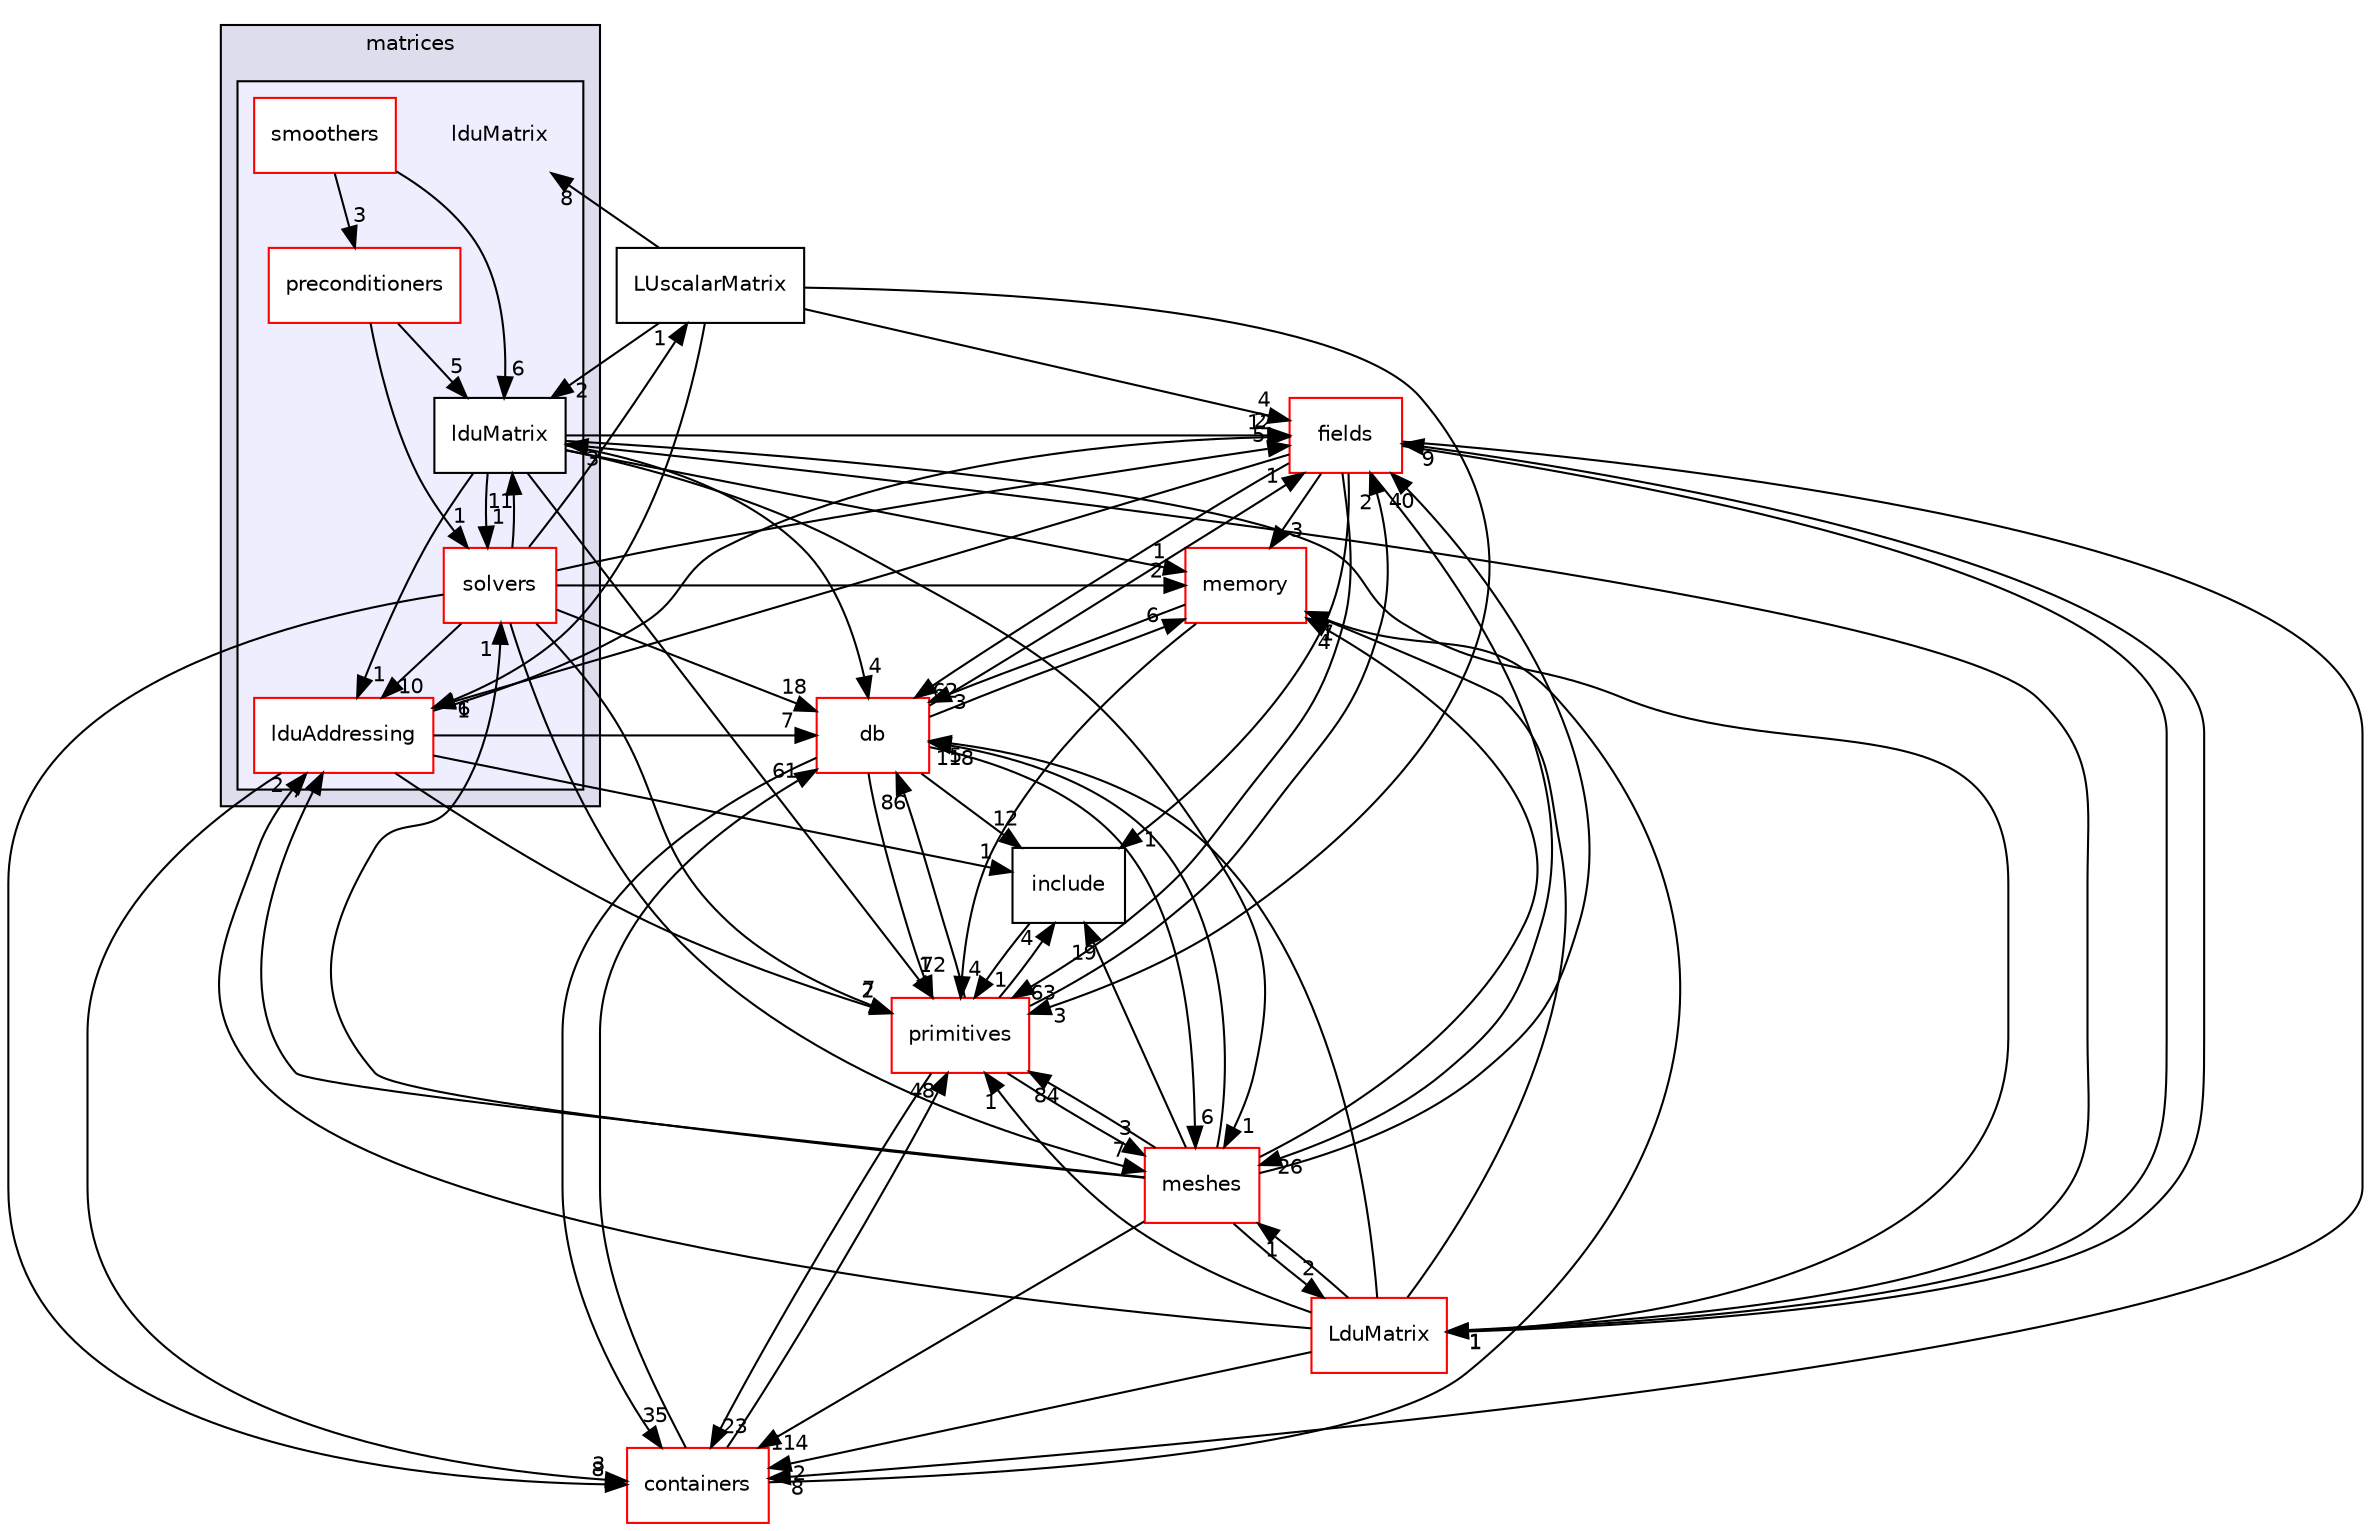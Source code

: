 digraph "src/OpenFOAM/matrices/lduMatrix" {
  bgcolor=transparent;
  compound=true
  node [ fontsize="10", fontname="Helvetica"];
  edge [ labelfontsize="10", labelfontname="Helvetica"];
  subgraph clusterdir_b07477ab37bc0cd7eb28fb569c691c21 {
    graph [ bgcolor="#ddddee", pencolor="black", label="matrices" fontname="Helvetica", fontsize="10", URL="dir_b07477ab37bc0cd7eb28fb569c691c21.html"]
  subgraph clusterdir_bce8a1f1efa9a7681b85c119e7b79042 {
    graph [ bgcolor="#eeeeff", pencolor="black", label="" URL="dir_bce8a1f1efa9a7681b85c119e7b79042.html"];
    dir_bce8a1f1efa9a7681b85c119e7b79042 [shape=plaintext label="lduMatrix"];
    dir_12547202c65033a69d4e18947f2fbe2a [shape=box label="lduAddressing" color="red" fillcolor="white" style="filled" URL="dir_12547202c65033a69d4e18947f2fbe2a.html"];
    dir_1ce70feb2b06c30ebd4091245573b99e [shape=box label="lduMatrix" color="black" fillcolor="white" style="filled" URL="dir_1ce70feb2b06c30ebd4091245573b99e.html"];
    dir_3f6e7e10cc3663a460947d1f6ad52004 [shape=box label="preconditioners" color="red" fillcolor="white" style="filled" URL="dir_3f6e7e10cc3663a460947d1f6ad52004.html"];
    dir_27bacb8e19b5862d96d869422b2be03b [shape=box label="smoothers" color="red" fillcolor="white" style="filled" URL="dir_27bacb8e19b5862d96d869422b2be03b.html"];
    dir_f03e085f4fe95c9b32f7b904515484f9 [shape=box label="solvers" color="red" fillcolor="white" style="filled" URL="dir_f03e085f4fe95c9b32f7b904515484f9.html"];
  }
  }
  dir_385a22dcc2f7120acb0f1a7a832b3b8d [shape=box label="memory" color="red" URL="dir_385a22dcc2f7120acb0f1a7a832b3b8d.html"];
  dir_ad1279e85697e0f0972e5fabfcfcce34 [shape=box label="LduMatrix" color="red" URL="dir_ad1279e85697e0f0972e5fabfcfcce34.html"];
  dir_962442b8f989d5529fab5e0f0e4ffb74 [shape=box label="fields" color="red" URL="dir_962442b8f989d5529fab5e0f0e4ffb74.html"];
  dir_19d0872053bde092be81d7fe3f56cbf7 [shape=box label="containers" color="red" URL="dir_19d0872053bde092be81d7fe3f56cbf7.html"];
  dir_aa2423979fb45fc41c393a5db370ab21 [shape=box label="meshes" color="red" URL="dir_aa2423979fb45fc41c393a5db370ab21.html"];
  dir_63c634f7a7cfd679ac26c67fb30fc32f [shape=box label="db" color="red" URL="dir_63c634f7a7cfd679ac26c67fb30fc32f.html"];
  dir_3e50f45338116b169052b428016851aa [shape=box label="primitives" color="red" URL="dir_3e50f45338116b169052b428016851aa.html"];
  dir_e954e9f5966bc1c681a414ec8bd0ee15 [shape=box label="include" URL="dir_e954e9f5966bc1c681a414ec8bd0ee15.html"];
  dir_e4a39ebd57a65fe58ae9fba77a647388 [shape=box label="LUscalarMatrix" URL="dir_e4a39ebd57a65fe58ae9fba77a647388.html"];
  dir_385a22dcc2f7120acb0f1a7a832b3b8d->dir_63c634f7a7cfd679ac26c67fb30fc32f [headlabel="3", labeldistance=1.5 headhref="dir_002212_001948.html"];
  dir_385a22dcc2f7120acb0f1a7a832b3b8d->dir_3e50f45338116b169052b428016851aa [headlabel="4", labeldistance=1.5 headhref="dir_002212_002316.html"];
  dir_ad1279e85697e0f0972e5fabfcfcce34->dir_385a22dcc2f7120acb0f1a7a832b3b8d [headlabel="1", labeldistance=1.5 headhref="dir_002140_002212.html"];
  dir_ad1279e85697e0f0972e5fabfcfcce34->dir_962442b8f989d5529fab5e0f0e4ffb74 [headlabel="9", labeldistance=1.5 headhref="dir_002140_002015.html"];
  dir_ad1279e85697e0f0972e5fabfcfcce34->dir_19d0872053bde092be81d7fe3f56cbf7 [headlabel="2", labeldistance=1.5 headhref="dir_002140_001897.html"];
  dir_ad1279e85697e0f0972e5fabfcfcce34->dir_aa2423979fb45fc41c393a5db370ab21 [headlabel="1", labeldistance=1.5 headhref="dir_002140_002218.html"];
  dir_ad1279e85697e0f0972e5fabfcfcce34->dir_63c634f7a7cfd679ac26c67fb30fc32f [headlabel="5", labeldistance=1.5 headhref="dir_002140_001948.html"];
  dir_ad1279e85697e0f0972e5fabfcfcce34->dir_12547202c65033a69d4e18947f2fbe2a [headlabel="2", labeldistance=1.5 headhref="dir_002140_002133.html"];
  dir_ad1279e85697e0f0972e5fabfcfcce34->dir_3e50f45338116b169052b428016851aa [headlabel="1", labeldistance=1.5 headhref="dir_002140_002316.html"];
  dir_ad1279e85697e0f0972e5fabfcfcce34->dir_1ce70feb2b06c30ebd4091245573b99e [headlabel="3", labeldistance=1.5 headhref="dir_002140_002143.html"];
  dir_962442b8f989d5529fab5e0f0e4ffb74->dir_385a22dcc2f7120acb0f1a7a832b3b8d [headlabel="3", labeldistance=1.5 headhref="dir_002015_002212.html"];
  dir_962442b8f989d5529fab5e0f0e4ffb74->dir_ad1279e85697e0f0972e5fabfcfcce34 [headlabel="1", labeldistance=1.5 headhref="dir_002015_002140.html"];
  dir_962442b8f989d5529fab5e0f0e4ffb74->dir_19d0872053bde092be81d7fe3f56cbf7 [headlabel="8", labeldistance=1.5 headhref="dir_002015_001897.html"];
  dir_962442b8f989d5529fab5e0f0e4ffb74->dir_aa2423979fb45fc41c393a5db370ab21 [headlabel="26", labeldistance=1.5 headhref="dir_002015_002218.html"];
  dir_962442b8f989d5529fab5e0f0e4ffb74->dir_63c634f7a7cfd679ac26c67fb30fc32f [headlabel="62", labeldistance=1.5 headhref="dir_002015_001948.html"];
  dir_962442b8f989d5529fab5e0f0e4ffb74->dir_12547202c65033a69d4e18947f2fbe2a [headlabel="1", labeldistance=1.5 headhref="dir_002015_002133.html"];
  dir_962442b8f989d5529fab5e0f0e4ffb74->dir_3e50f45338116b169052b428016851aa [headlabel="63", labeldistance=1.5 headhref="dir_002015_002316.html"];
  dir_962442b8f989d5529fab5e0f0e4ffb74->dir_e954e9f5966bc1c681a414ec8bd0ee15 [headlabel="1", labeldistance=1.5 headhref="dir_002015_002112.html"];
  dir_19d0872053bde092be81d7fe3f56cbf7->dir_385a22dcc2f7120acb0f1a7a832b3b8d [headlabel="7", labeldistance=1.5 headhref="dir_001897_002212.html"];
  dir_19d0872053bde092be81d7fe3f56cbf7->dir_63c634f7a7cfd679ac26c67fb30fc32f [headlabel="61", labeldistance=1.5 headhref="dir_001897_001948.html"];
  dir_19d0872053bde092be81d7fe3f56cbf7->dir_3e50f45338116b169052b428016851aa [headlabel="48", labeldistance=1.5 headhref="dir_001897_002316.html"];
  dir_aa2423979fb45fc41c393a5db370ab21->dir_385a22dcc2f7120acb0f1a7a832b3b8d [headlabel="4", labeldistance=1.5 headhref="dir_002218_002212.html"];
  dir_aa2423979fb45fc41c393a5db370ab21->dir_ad1279e85697e0f0972e5fabfcfcce34 [headlabel="2", labeldistance=1.5 headhref="dir_002218_002140.html"];
  dir_aa2423979fb45fc41c393a5db370ab21->dir_962442b8f989d5529fab5e0f0e4ffb74 [headlabel="40", labeldistance=1.5 headhref="dir_002218_002015.html"];
  dir_aa2423979fb45fc41c393a5db370ab21->dir_19d0872053bde092be81d7fe3f56cbf7 [headlabel="114", labeldistance=1.5 headhref="dir_002218_001897.html"];
  dir_aa2423979fb45fc41c393a5db370ab21->dir_63c634f7a7cfd679ac26c67fb30fc32f [headlabel="118", labeldistance=1.5 headhref="dir_002218_001948.html"];
  dir_aa2423979fb45fc41c393a5db370ab21->dir_12547202c65033a69d4e18947f2fbe2a [headlabel="7", labeldistance=1.5 headhref="dir_002218_002133.html"];
  dir_aa2423979fb45fc41c393a5db370ab21->dir_3e50f45338116b169052b428016851aa [headlabel="84", labeldistance=1.5 headhref="dir_002218_002316.html"];
  dir_aa2423979fb45fc41c393a5db370ab21->dir_e954e9f5966bc1c681a414ec8bd0ee15 [headlabel="19", labeldistance=1.5 headhref="dir_002218_002112.html"];
  dir_aa2423979fb45fc41c393a5db370ab21->dir_f03e085f4fe95c9b32f7b904515484f9 [headlabel="1", labeldistance=1.5 headhref="dir_002218_002166.html"];
  dir_63c634f7a7cfd679ac26c67fb30fc32f->dir_385a22dcc2f7120acb0f1a7a832b3b8d [headlabel="6", labeldistance=1.5 headhref="dir_001948_002212.html"];
  dir_63c634f7a7cfd679ac26c67fb30fc32f->dir_962442b8f989d5529fab5e0f0e4ffb74 [headlabel="1", labeldistance=1.5 headhref="dir_001948_002015.html"];
  dir_63c634f7a7cfd679ac26c67fb30fc32f->dir_19d0872053bde092be81d7fe3f56cbf7 [headlabel="35", labeldistance=1.5 headhref="dir_001948_001897.html"];
  dir_63c634f7a7cfd679ac26c67fb30fc32f->dir_aa2423979fb45fc41c393a5db370ab21 [headlabel="6", labeldistance=1.5 headhref="dir_001948_002218.html"];
  dir_63c634f7a7cfd679ac26c67fb30fc32f->dir_3e50f45338116b169052b428016851aa [headlabel="72", labeldistance=1.5 headhref="dir_001948_002316.html"];
  dir_63c634f7a7cfd679ac26c67fb30fc32f->dir_e954e9f5966bc1c681a414ec8bd0ee15 [headlabel="12", labeldistance=1.5 headhref="dir_001948_002112.html"];
  dir_12547202c65033a69d4e18947f2fbe2a->dir_962442b8f989d5529fab5e0f0e4ffb74 [headlabel="12", labeldistance=1.5 headhref="dir_002133_002015.html"];
  dir_12547202c65033a69d4e18947f2fbe2a->dir_19d0872053bde092be81d7fe3f56cbf7 [headlabel="3", labeldistance=1.5 headhref="dir_002133_001897.html"];
  dir_12547202c65033a69d4e18947f2fbe2a->dir_63c634f7a7cfd679ac26c67fb30fc32f [headlabel="7", labeldistance=1.5 headhref="dir_002133_001948.html"];
  dir_12547202c65033a69d4e18947f2fbe2a->dir_3e50f45338116b169052b428016851aa [headlabel="2", labeldistance=1.5 headhref="dir_002133_002316.html"];
  dir_12547202c65033a69d4e18947f2fbe2a->dir_e954e9f5966bc1c681a414ec8bd0ee15 [headlabel="1", labeldistance=1.5 headhref="dir_002133_002112.html"];
  dir_3e50f45338116b169052b428016851aa->dir_962442b8f989d5529fab5e0f0e4ffb74 [headlabel="2", labeldistance=1.5 headhref="dir_002316_002015.html"];
  dir_3e50f45338116b169052b428016851aa->dir_19d0872053bde092be81d7fe3f56cbf7 [headlabel="23", labeldistance=1.5 headhref="dir_002316_001897.html"];
  dir_3e50f45338116b169052b428016851aa->dir_aa2423979fb45fc41c393a5db370ab21 [headlabel="3", labeldistance=1.5 headhref="dir_002316_002218.html"];
  dir_3e50f45338116b169052b428016851aa->dir_63c634f7a7cfd679ac26c67fb30fc32f [headlabel="86", labeldistance=1.5 headhref="dir_002316_001948.html"];
  dir_3e50f45338116b169052b428016851aa->dir_e954e9f5966bc1c681a414ec8bd0ee15 [headlabel="4", labeldistance=1.5 headhref="dir_002316_002112.html"];
  dir_e954e9f5966bc1c681a414ec8bd0ee15->dir_3e50f45338116b169052b428016851aa [headlabel="1", labeldistance=1.5 headhref="dir_002112_002316.html"];
  dir_e4a39ebd57a65fe58ae9fba77a647388->dir_962442b8f989d5529fab5e0f0e4ffb74 [headlabel="4", labeldistance=1.5 headhref="dir_002202_002015.html"];
  dir_e4a39ebd57a65fe58ae9fba77a647388->dir_12547202c65033a69d4e18947f2fbe2a [headlabel="6", labeldistance=1.5 headhref="dir_002202_002133.html"];
  dir_e4a39ebd57a65fe58ae9fba77a647388->dir_3e50f45338116b169052b428016851aa [headlabel="3", labeldistance=1.5 headhref="dir_002202_002316.html"];
  dir_e4a39ebd57a65fe58ae9fba77a647388->dir_bce8a1f1efa9a7681b85c119e7b79042 [headlabel="8", labeldistance=1.5 headhref="dir_002202_002132.html"];
  dir_e4a39ebd57a65fe58ae9fba77a647388->dir_1ce70feb2b06c30ebd4091245573b99e [headlabel="2", labeldistance=1.5 headhref="dir_002202_002143.html"];
  dir_27bacb8e19b5862d96d869422b2be03b->dir_3f6e7e10cc3663a460947d1f6ad52004 [headlabel="3", labeldistance=1.5 headhref="dir_002155_002144.html"];
  dir_27bacb8e19b5862d96d869422b2be03b->dir_1ce70feb2b06c30ebd4091245573b99e [headlabel="6", labeldistance=1.5 headhref="dir_002155_002143.html"];
  dir_f03e085f4fe95c9b32f7b904515484f9->dir_385a22dcc2f7120acb0f1a7a832b3b8d [headlabel="2", labeldistance=1.5 headhref="dir_002166_002212.html"];
  dir_f03e085f4fe95c9b32f7b904515484f9->dir_962442b8f989d5529fab5e0f0e4ffb74 [headlabel="5", labeldistance=1.5 headhref="dir_002166_002015.html"];
  dir_f03e085f4fe95c9b32f7b904515484f9->dir_19d0872053bde092be81d7fe3f56cbf7 [headlabel="8", labeldistance=1.5 headhref="dir_002166_001897.html"];
  dir_f03e085f4fe95c9b32f7b904515484f9->dir_aa2423979fb45fc41c393a5db370ab21 [headlabel="7", labeldistance=1.5 headhref="dir_002166_002218.html"];
  dir_f03e085f4fe95c9b32f7b904515484f9->dir_63c634f7a7cfd679ac26c67fb30fc32f [headlabel="18", labeldistance=1.5 headhref="dir_002166_001948.html"];
  dir_f03e085f4fe95c9b32f7b904515484f9->dir_12547202c65033a69d4e18947f2fbe2a [headlabel="10", labeldistance=1.5 headhref="dir_002166_002133.html"];
  dir_f03e085f4fe95c9b32f7b904515484f9->dir_3e50f45338116b169052b428016851aa [headlabel="7", labeldistance=1.5 headhref="dir_002166_002316.html"];
  dir_f03e085f4fe95c9b32f7b904515484f9->dir_e4a39ebd57a65fe58ae9fba77a647388 [headlabel="1", labeldistance=1.5 headhref="dir_002166_002202.html"];
  dir_f03e085f4fe95c9b32f7b904515484f9->dir_1ce70feb2b06c30ebd4091245573b99e [headlabel="11", labeldistance=1.5 headhref="dir_002166_002143.html"];
  dir_3f6e7e10cc3663a460947d1f6ad52004->dir_f03e085f4fe95c9b32f7b904515484f9 [headlabel="1", labeldistance=1.5 headhref="dir_002144_002166.html"];
  dir_3f6e7e10cc3663a460947d1f6ad52004->dir_1ce70feb2b06c30ebd4091245573b99e [headlabel="5", labeldistance=1.5 headhref="dir_002144_002143.html"];
  dir_1ce70feb2b06c30ebd4091245573b99e->dir_385a22dcc2f7120acb0f1a7a832b3b8d [headlabel="1", labeldistance=1.5 headhref="dir_002143_002212.html"];
  dir_1ce70feb2b06c30ebd4091245573b99e->dir_ad1279e85697e0f0972e5fabfcfcce34 [headlabel="1", labeldistance=1.5 headhref="dir_002143_002140.html"];
  dir_1ce70feb2b06c30ebd4091245573b99e->dir_962442b8f989d5529fab5e0f0e4ffb74 [headlabel="2", labeldistance=1.5 headhref="dir_002143_002015.html"];
  dir_1ce70feb2b06c30ebd4091245573b99e->dir_aa2423979fb45fc41c393a5db370ab21 [headlabel="1", labeldistance=1.5 headhref="dir_002143_002218.html"];
  dir_1ce70feb2b06c30ebd4091245573b99e->dir_63c634f7a7cfd679ac26c67fb30fc32f [headlabel="4", labeldistance=1.5 headhref="dir_002143_001948.html"];
  dir_1ce70feb2b06c30ebd4091245573b99e->dir_12547202c65033a69d4e18947f2fbe2a [headlabel="1", labeldistance=1.5 headhref="dir_002143_002133.html"];
  dir_1ce70feb2b06c30ebd4091245573b99e->dir_3e50f45338116b169052b428016851aa [headlabel="1", labeldistance=1.5 headhref="dir_002143_002316.html"];
  dir_1ce70feb2b06c30ebd4091245573b99e->dir_f03e085f4fe95c9b32f7b904515484f9 [headlabel="1", labeldistance=1.5 headhref="dir_002143_002166.html"];
}

